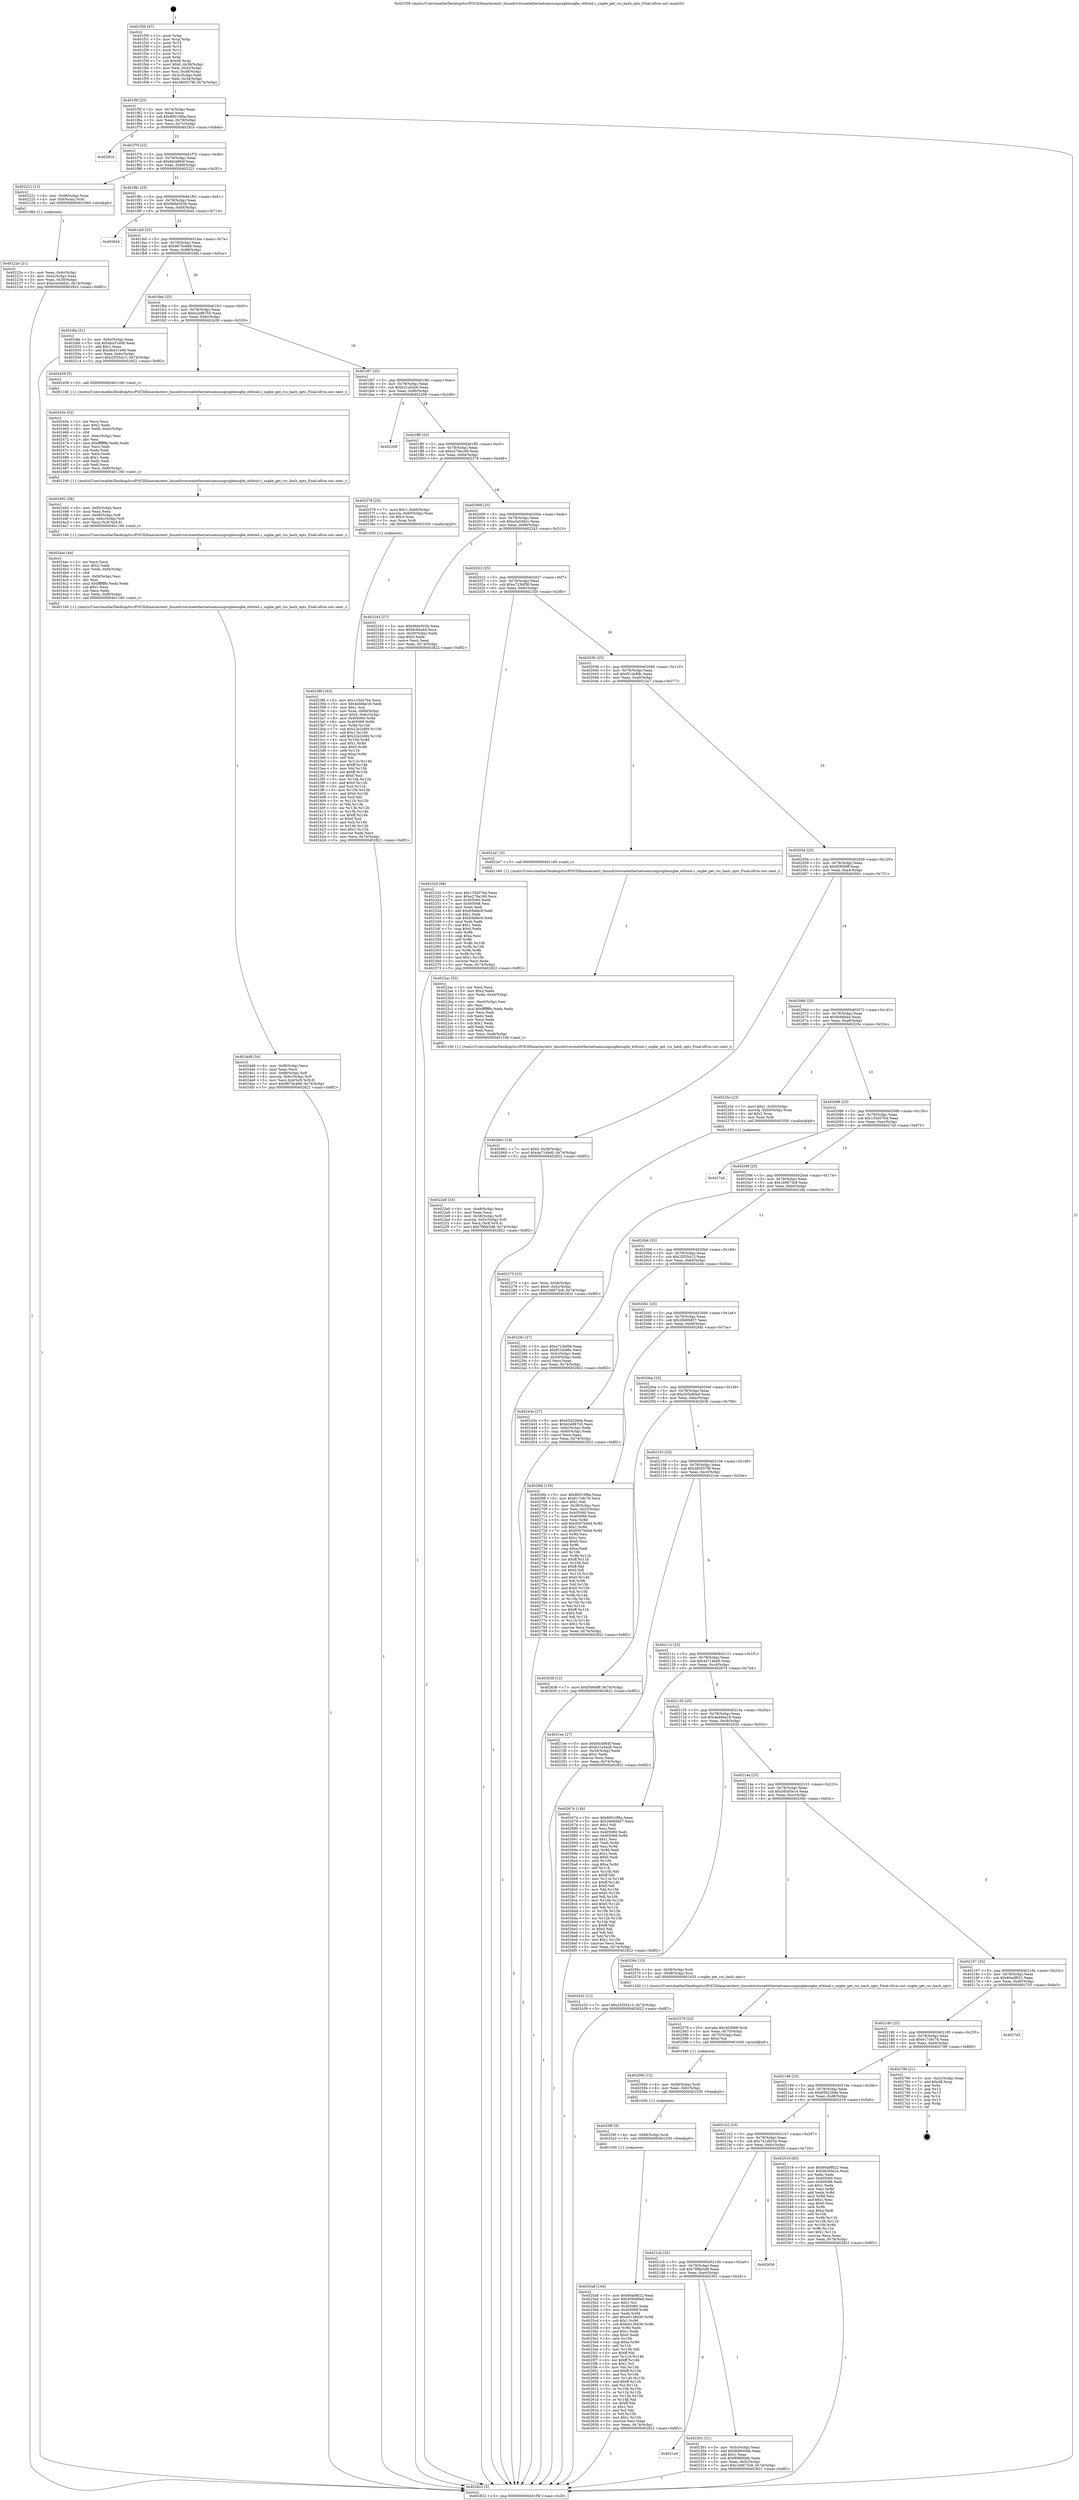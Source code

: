 digraph "0x401f30" {
  label = "0x401f30 (/mnt/c/Users/mathe/Desktop/tcc/POCII/binaries/extr_linuxdriversnetethernetsamsungsxgbesxgbe_ethtool.c_sxgbe_get_rss_hash_opts_Final-ollvm.out::main(0))"
  labelloc = "t"
  node[shape=record]

  Entry [label="",width=0.3,height=0.3,shape=circle,fillcolor=black,style=filled]
  "0x401f5f" [label="{
     0x401f5f [23]\l
     | [instrs]\l
     &nbsp;&nbsp;0x401f5f \<+3\>: mov -0x74(%rbp),%eax\l
     &nbsp;&nbsp;0x401f62 \<+2\>: mov %eax,%ecx\l
     &nbsp;&nbsp;0x401f64 \<+6\>: sub $0x80010f6a,%ecx\l
     &nbsp;&nbsp;0x401f6a \<+3\>: mov %eax,-0x78(%rbp)\l
     &nbsp;&nbsp;0x401f6d \<+3\>: mov %ecx,-0x7c(%rbp)\l
     &nbsp;&nbsp;0x401f70 \<+6\>: je 000000000040281b \<main+0x8eb\>\l
  }"]
  "0x40281b" [label="{
     0x40281b\l
  }", style=dashed]
  "0x401f76" [label="{
     0x401f76 [22]\l
     | [instrs]\l
     &nbsp;&nbsp;0x401f76 \<+5\>: jmp 0000000000401f7b \<main+0x4b\>\l
     &nbsp;&nbsp;0x401f7b \<+3\>: mov -0x78(%rbp),%eax\l
     &nbsp;&nbsp;0x401f7e \<+5\>: sub $0x84cbf64f,%eax\l
     &nbsp;&nbsp;0x401f83 \<+3\>: mov %eax,-0x80(%rbp)\l
     &nbsp;&nbsp;0x401f86 \<+6\>: je 0000000000402221 \<main+0x2f1\>\l
  }"]
  Exit [label="",width=0.3,height=0.3,shape=circle,fillcolor=black,style=filled,peripheries=2]
  "0x402221" [label="{
     0x402221 [13]\l
     | [instrs]\l
     &nbsp;&nbsp;0x402221 \<+4\>: mov -0x48(%rbp),%rax\l
     &nbsp;&nbsp;0x402225 \<+4\>: mov 0x8(%rax),%rdi\l
     &nbsp;&nbsp;0x402229 \<+5\>: call 0000000000401060 \<atoi@plt\>\l
     | [calls]\l
     &nbsp;&nbsp;0x401060 \{1\} (unknown)\l
  }"]
  "0x401f8c" [label="{
     0x401f8c [25]\l
     | [instrs]\l
     &nbsp;&nbsp;0x401f8c \<+5\>: jmp 0000000000401f91 \<main+0x61\>\l
     &nbsp;&nbsp;0x401f91 \<+3\>: mov -0x78(%rbp),%eax\l
     &nbsp;&nbsp;0x401f94 \<+5\>: sub $0x946e503b,%eax\l
     &nbsp;&nbsp;0x401f99 \<+6\>: mov %eax,-0x84(%rbp)\l
     &nbsp;&nbsp;0x401f9f \<+6\>: je 0000000000402644 \<main+0x714\>\l
  }"]
  "0x4025a8" [label="{
     0x4025a8 [144]\l
     | [instrs]\l
     &nbsp;&nbsp;0x4025a8 \<+5\>: mov $0x60adf622,%eax\l
     &nbsp;&nbsp;0x4025ad \<+5\>: mov $0x305e90ed,%esi\l
     &nbsp;&nbsp;0x4025b2 \<+2\>: mov $0x1,%cl\l
     &nbsp;&nbsp;0x4025b4 \<+7\>: mov 0x405060,%edx\l
     &nbsp;&nbsp;0x4025bb \<+8\>: mov 0x405068,%r8d\l
     &nbsp;&nbsp;0x4025c3 \<+3\>: mov %edx,%r9d\l
     &nbsp;&nbsp;0x4025c6 \<+7\>: add $0xe0128d36,%r9d\l
     &nbsp;&nbsp;0x4025cd \<+4\>: sub $0x1,%r9d\l
     &nbsp;&nbsp;0x4025d1 \<+7\>: sub $0xe0128d36,%r9d\l
     &nbsp;&nbsp;0x4025d8 \<+4\>: imul %r9d,%edx\l
     &nbsp;&nbsp;0x4025dc \<+3\>: and $0x1,%edx\l
     &nbsp;&nbsp;0x4025df \<+3\>: cmp $0x0,%edx\l
     &nbsp;&nbsp;0x4025e2 \<+4\>: sete %r10b\l
     &nbsp;&nbsp;0x4025e6 \<+4\>: cmp $0xa,%r8d\l
     &nbsp;&nbsp;0x4025ea \<+4\>: setl %r11b\l
     &nbsp;&nbsp;0x4025ee \<+3\>: mov %r10b,%bl\l
     &nbsp;&nbsp;0x4025f1 \<+3\>: xor $0xff,%bl\l
     &nbsp;&nbsp;0x4025f4 \<+3\>: mov %r11b,%r14b\l
     &nbsp;&nbsp;0x4025f7 \<+4\>: xor $0xff,%r14b\l
     &nbsp;&nbsp;0x4025fb \<+3\>: xor $0x1,%cl\l
     &nbsp;&nbsp;0x4025fe \<+3\>: mov %bl,%r15b\l
     &nbsp;&nbsp;0x402601 \<+4\>: and $0xff,%r15b\l
     &nbsp;&nbsp;0x402605 \<+3\>: and %cl,%r10b\l
     &nbsp;&nbsp;0x402608 \<+3\>: mov %r14b,%r12b\l
     &nbsp;&nbsp;0x40260b \<+4\>: and $0xff,%r12b\l
     &nbsp;&nbsp;0x40260f \<+3\>: and %cl,%r11b\l
     &nbsp;&nbsp;0x402612 \<+3\>: or %r10b,%r15b\l
     &nbsp;&nbsp;0x402615 \<+3\>: or %r11b,%r12b\l
     &nbsp;&nbsp;0x402618 \<+3\>: xor %r12b,%r15b\l
     &nbsp;&nbsp;0x40261b \<+3\>: or %r14b,%bl\l
     &nbsp;&nbsp;0x40261e \<+3\>: xor $0xff,%bl\l
     &nbsp;&nbsp;0x402621 \<+3\>: or $0x1,%cl\l
     &nbsp;&nbsp;0x402624 \<+2\>: and %cl,%bl\l
     &nbsp;&nbsp;0x402626 \<+3\>: or %bl,%r15b\l
     &nbsp;&nbsp;0x402629 \<+4\>: test $0x1,%r15b\l
     &nbsp;&nbsp;0x40262d \<+3\>: cmovne %esi,%eax\l
     &nbsp;&nbsp;0x402630 \<+3\>: mov %eax,-0x74(%rbp)\l
     &nbsp;&nbsp;0x402633 \<+5\>: jmp 0000000000402822 \<main+0x8f2\>\l
  }"]
  "0x402644" [label="{
     0x402644\l
  }", style=dashed]
  "0x401fa5" [label="{
     0x401fa5 [25]\l
     | [instrs]\l
     &nbsp;&nbsp;0x401fa5 \<+5\>: jmp 0000000000401faa \<main+0x7a\>\l
     &nbsp;&nbsp;0x401faa \<+3\>: mov -0x78(%rbp),%eax\l
     &nbsp;&nbsp;0x401fad \<+5\>: sub $0x9675e488,%eax\l
     &nbsp;&nbsp;0x401fb2 \<+6\>: mov %eax,-0x88(%rbp)\l
     &nbsp;&nbsp;0x401fb8 \<+6\>: je 00000000004024fa \<main+0x5ca\>\l
  }"]
  "0x40259f" [label="{
     0x40259f [9]\l
     | [instrs]\l
     &nbsp;&nbsp;0x40259f \<+4\>: mov -0x68(%rbp),%rdi\l
     &nbsp;&nbsp;0x4025a3 \<+5\>: call 0000000000401030 \<free@plt\>\l
     | [calls]\l
     &nbsp;&nbsp;0x401030 \{1\} (unknown)\l
  }"]
  "0x4024fa" [label="{
     0x4024fa [31]\l
     | [instrs]\l
     &nbsp;&nbsp;0x4024fa \<+3\>: mov -0x6c(%rbp),%eax\l
     &nbsp;&nbsp;0x4024fd \<+5\>: sub $0x4b431e06,%eax\l
     &nbsp;&nbsp;0x402502 \<+3\>: add $0x1,%eax\l
     &nbsp;&nbsp;0x402505 \<+5\>: add $0x4b431e06,%eax\l
     &nbsp;&nbsp;0x40250a \<+3\>: mov %eax,-0x6c(%rbp)\l
     &nbsp;&nbsp;0x40250d \<+7\>: movl $0x25f35413,-0x74(%rbp)\l
     &nbsp;&nbsp;0x402514 \<+5\>: jmp 0000000000402822 \<main+0x8f2\>\l
  }"]
  "0x401fbe" [label="{
     0x401fbe [25]\l
     | [instrs]\l
     &nbsp;&nbsp;0x401fbe \<+5\>: jmp 0000000000401fc3 \<main+0x93\>\l
     &nbsp;&nbsp;0x401fc3 \<+3\>: mov -0x78(%rbp),%eax\l
     &nbsp;&nbsp;0x401fc6 \<+5\>: sub $0xb2e867b5,%eax\l
     &nbsp;&nbsp;0x401fcb \<+6\>: mov %eax,-0x8c(%rbp)\l
     &nbsp;&nbsp;0x401fd1 \<+6\>: je 0000000000402459 \<main+0x529\>\l
  }"]
  "0x402590" [label="{
     0x402590 [15]\l
     | [instrs]\l
     &nbsp;&nbsp;0x402590 \<+4\>: mov -0x58(%rbp),%rdi\l
     &nbsp;&nbsp;0x402594 \<+6\>: mov %eax,-0xfc(%rbp)\l
     &nbsp;&nbsp;0x40259a \<+5\>: call 0000000000401030 \<free@plt\>\l
     | [calls]\l
     &nbsp;&nbsp;0x401030 \{1\} (unknown)\l
  }"]
  "0x402459" [label="{
     0x402459 [5]\l
     | [instrs]\l
     &nbsp;&nbsp;0x402459 \<+5\>: call 0000000000401160 \<next_i\>\l
     | [calls]\l
     &nbsp;&nbsp;0x401160 \{1\} (/mnt/c/Users/mathe/Desktop/tcc/POCII/binaries/extr_linuxdriversnetethernetsamsungsxgbesxgbe_ethtool.c_sxgbe_get_rss_hash_opts_Final-ollvm.out::next_i)\l
  }"]
  "0x401fd7" [label="{
     0x401fd7 [25]\l
     | [instrs]\l
     &nbsp;&nbsp;0x401fd7 \<+5\>: jmp 0000000000401fdc \<main+0xac\>\l
     &nbsp;&nbsp;0x401fdc \<+3\>: mov -0x78(%rbp),%eax\l
     &nbsp;&nbsp;0x401fdf \<+5\>: sub $0xb31a5a26,%eax\l
     &nbsp;&nbsp;0x401fe4 \<+6\>: mov %eax,-0x90(%rbp)\l
     &nbsp;&nbsp;0x401fea \<+6\>: je 0000000000402209 \<main+0x2d9\>\l
  }"]
  "0x402579" [label="{
     0x402579 [23]\l
     | [instrs]\l
     &nbsp;&nbsp;0x402579 \<+10\>: movabs $0x4030b6,%rdi\l
     &nbsp;&nbsp;0x402583 \<+3\>: mov %eax,-0x70(%rbp)\l
     &nbsp;&nbsp;0x402586 \<+3\>: mov -0x70(%rbp),%esi\l
     &nbsp;&nbsp;0x402589 \<+2\>: mov $0x0,%al\l
     &nbsp;&nbsp;0x40258b \<+5\>: call 0000000000401040 \<printf@plt\>\l
     | [calls]\l
     &nbsp;&nbsp;0x401040 \{1\} (unknown)\l
  }"]
  "0x402209" [label="{
     0x402209\l
  }", style=dashed]
  "0x401ff0" [label="{
     0x401ff0 [25]\l
     | [instrs]\l
     &nbsp;&nbsp;0x401ff0 \<+5\>: jmp 0000000000401ff5 \<main+0xc5\>\l
     &nbsp;&nbsp;0x401ff5 \<+3\>: mov -0x78(%rbp),%eax\l
     &nbsp;&nbsp;0x401ff8 \<+5\>: sub $0xe279a169,%eax\l
     &nbsp;&nbsp;0x401ffd \<+6\>: mov %eax,-0x94(%rbp)\l
     &nbsp;&nbsp;0x402003 \<+6\>: je 0000000000402378 \<main+0x448\>\l
  }"]
  "0x4024d8" [label="{
     0x4024d8 [34]\l
     | [instrs]\l
     &nbsp;&nbsp;0x4024d8 \<+6\>: mov -0xf8(%rbp),%ecx\l
     &nbsp;&nbsp;0x4024de \<+3\>: imul %eax,%ecx\l
     &nbsp;&nbsp;0x4024e1 \<+4\>: mov -0x68(%rbp),%r8\l
     &nbsp;&nbsp;0x4024e5 \<+4\>: movslq -0x6c(%rbp),%r9\l
     &nbsp;&nbsp;0x4024e9 \<+5\>: mov %ecx,0x4(%r8,%r9,8)\l
     &nbsp;&nbsp;0x4024ee \<+7\>: movl $0x9675e488,-0x74(%rbp)\l
     &nbsp;&nbsp;0x4024f5 \<+5\>: jmp 0000000000402822 \<main+0x8f2\>\l
  }"]
  "0x402378" [label="{
     0x402378 [23]\l
     | [instrs]\l
     &nbsp;&nbsp;0x402378 \<+7\>: movl $0x1,-0x60(%rbp)\l
     &nbsp;&nbsp;0x40237f \<+4\>: movslq -0x60(%rbp),%rax\l
     &nbsp;&nbsp;0x402383 \<+4\>: shl $0x3,%rax\l
     &nbsp;&nbsp;0x402387 \<+3\>: mov %rax,%rdi\l
     &nbsp;&nbsp;0x40238a \<+5\>: call 0000000000401050 \<malloc@plt\>\l
     | [calls]\l
     &nbsp;&nbsp;0x401050 \{1\} (unknown)\l
  }"]
  "0x402009" [label="{
     0x402009 [25]\l
     | [instrs]\l
     &nbsp;&nbsp;0x402009 \<+5\>: jmp 000000000040200e \<main+0xde\>\l
     &nbsp;&nbsp;0x40200e \<+3\>: mov -0x78(%rbp),%eax\l
     &nbsp;&nbsp;0x402011 \<+5\>: sub $0xe3a5462c,%eax\l
     &nbsp;&nbsp;0x402016 \<+6\>: mov %eax,-0x98(%rbp)\l
     &nbsp;&nbsp;0x40201c \<+6\>: je 0000000000402243 \<main+0x313\>\l
  }"]
  "0x4024ac" [label="{
     0x4024ac [44]\l
     | [instrs]\l
     &nbsp;&nbsp;0x4024ac \<+2\>: xor %ecx,%ecx\l
     &nbsp;&nbsp;0x4024ae \<+5\>: mov $0x2,%edx\l
     &nbsp;&nbsp;0x4024b3 \<+6\>: mov %edx,-0xf4(%rbp)\l
     &nbsp;&nbsp;0x4024b9 \<+1\>: cltd\l
     &nbsp;&nbsp;0x4024ba \<+6\>: mov -0xf4(%rbp),%esi\l
     &nbsp;&nbsp;0x4024c0 \<+2\>: idiv %esi\l
     &nbsp;&nbsp;0x4024c2 \<+6\>: imul $0xfffffffe,%edx,%edx\l
     &nbsp;&nbsp;0x4024c8 \<+3\>: sub $0x1,%ecx\l
     &nbsp;&nbsp;0x4024cb \<+2\>: sub %ecx,%edx\l
     &nbsp;&nbsp;0x4024cd \<+6\>: mov %edx,-0xf8(%rbp)\l
     &nbsp;&nbsp;0x4024d3 \<+5\>: call 0000000000401160 \<next_i\>\l
     | [calls]\l
     &nbsp;&nbsp;0x401160 \{1\} (/mnt/c/Users/mathe/Desktop/tcc/POCII/binaries/extr_linuxdriversnetethernetsamsungsxgbesxgbe_ethtool.c_sxgbe_get_rss_hash_opts_Final-ollvm.out::next_i)\l
  }"]
  "0x402243" [label="{
     0x402243 [27]\l
     | [instrs]\l
     &nbsp;&nbsp;0x402243 \<+5\>: mov $0x946e503b,%eax\l
     &nbsp;&nbsp;0x402248 \<+5\>: mov $0x9c66a4d,%ecx\l
     &nbsp;&nbsp;0x40224d \<+3\>: mov -0x30(%rbp),%edx\l
     &nbsp;&nbsp;0x402250 \<+3\>: cmp $0x0,%edx\l
     &nbsp;&nbsp;0x402253 \<+3\>: cmove %ecx,%eax\l
     &nbsp;&nbsp;0x402256 \<+3\>: mov %eax,-0x74(%rbp)\l
     &nbsp;&nbsp;0x402259 \<+5\>: jmp 0000000000402822 \<main+0x8f2\>\l
  }"]
  "0x402022" [label="{
     0x402022 [25]\l
     | [instrs]\l
     &nbsp;&nbsp;0x402022 \<+5\>: jmp 0000000000402027 \<main+0xf7\>\l
     &nbsp;&nbsp;0x402027 \<+3\>: mov -0x78(%rbp),%eax\l
     &nbsp;&nbsp;0x40202a \<+5\>: sub $0xe723bf58,%eax\l
     &nbsp;&nbsp;0x40202f \<+6\>: mov %eax,-0x9c(%rbp)\l
     &nbsp;&nbsp;0x402035 \<+6\>: je 0000000000402320 \<main+0x3f0\>\l
  }"]
  "0x402492" [label="{
     0x402492 [26]\l
     | [instrs]\l
     &nbsp;&nbsp;0x402492 \<+6\>: mov -0xf0(%rbp),%ecx\l
     &nbsp;&nbsp;0x402498 \<+3\>: imul %eax,%ecx\l
     &nbsp;&nbsp;0x40249b \<+4\>: mov -0x68(%rbp),%r8\l
     &nbsp;&nbsp;0x40249f \<+4\>: movslq -0x6c(%rbp),%r9\l
     &nbsp;&nbsp;0x4024a3 \<+4\>: mov %ecx,(%r8,%r9,8)\l
     &nbsp;&nbsp;0x4024a7 \<+5\>: call 0000000000401160 \<next_i\>\l
     | [calls]\l
     &nbsp;&nbsp;0x401160 \{1\} (/mnt/c/Users/mathe/Desktop/tcc/POCII/binaries/extr_linuxdriversnetethernetsamsungsxgbesxgbe_ethtool.c_sxgbe_get_rss_hash_opts_Final-ollvm.out::next_i)\l
  }"]
  "0x402320" [label="{
     0x402320 [88]\l
     | [instrs]\l
     &nbsp;&nbsp;0x402320 \<+5\>: mov $0x135d37b4,%eax\l
     &nbsp;&nbsp;0x402325 \<+5\>: mov $0xe279a169,%ecx\l
     &nbsp;&nbsp;0x40232a \<+7\>: mov 0x405060,%edx\l
     &nbsp;&nbsp;0x402331 \<+7\>: mov 0x405068,%esi\l
     &nbsp;&nbsp;0x402338 \<+2\>: mov %edx,%edi\l
     &nbsp;&nbsp;0x40233a \<+6\>: add $0xfcfa9ec6,%edi\l
     &nbsp;&nbsp;0x402340 \<+3\>: sub $0x1,%edi\l
     &nbsp;&nbsp;0x402343 \<+6\>: sub $0xfcfa9ec6,%edi\l
     &nbsp;&nbsp;0x402349 \<+3\>: imul %edi,%edx\l
     &nbsp;&nbsp;0x40234c \<+3\>: and $0x1,%edx\l
     &nbsp;&nbsp;0x40234f \<+3\>: cmp $0x0,%edx\l
     &nbsp;&nbsp;0x402352 \<+4\>: sete %r8b\l
     &nbsp;&nbsp;0x402356 \<+3\>: cmp $0xa,%esi\l
     &nbsp;&nbsp;0x402359 \<+4\>: setl %r9b\l
     &nbsp;&nbsp;0x40235d \<+3\>: mov %r8b,%r10b\l
     &nbsp;&nbsp;0x402360 \<+3\>: and %r9b,%r10b\l
     &nbsp;&nbsp;0x402363 \<+3\>: xor %r9b,%r8b\l
     &nbsp;&nbsp;0x402366 \<+3\>: or %r8b,%r10b\l
     &nbsp;&nbsp;0x402369 \<+4\>: test $0x1,%r10b\l
     &nbsp;&nbsp;0x40236d \<+3\>: cmovne %ecx,%eax\l
     &nbsp;&nbsp;0x402370 \<+3\>: mov %eax,-0x74(%rbp)\l
     &nbsp;&nbsp;0x402373 \<+5\>: jmp 0000000000402822 \<main+0x8f2\>\l
  }"]
  "0x40203b" [label="{
     0x40203b [25]\l
     | [instrs]\l
     &nbsp;&nbsp;0x40203b \<+5\>: jmp 0000000000402040 \<main+0x110\>\l
     &nbsp;&nbsp;0x402040 \<+3\>: mov -0x78(%rbp),%eax\l
     &nbsp;&nbsp;0x402043 \<+5\>: sub $0xf51dc88c,%eax\l
     &nbsp;&nbsp;0x402048 \<+6\>: mov %eax,-0xa0(%rbp)\l
     &nbsp;&nbsp;0x40204e \<+6\>: je 00000000004022a7 \<main+0x377\>\l
  }"]
  "0x40245e" [label="{
     0x40245e [52]\l
     | [instrs]\l
     &nbsp;&nbsp;0x40245e \<+2\>: xor %ecx,%ecx\l
     &nbsp;&nbsp;0x402460 \<+5\>: mov $0x2,%edx\l
     &nbsp;&nbsp;0x402465 \<+6\>: mov %edx,-0xec(%rbp)\l
     &nbsp;&nbsp;0x40246b \<+1\>: cltd\l
     &nbsp;&nbsp;0x40246c \<+6\>: mov -0xec(%rbp),%esi\l
     &nbsp;&nbsp;0x402472 \<+2\>: idiv %esi\l
     &nbsp;&nbsp;0x402474 \<+6\>: imul $0xfffffffe,%edx,%edx\l
     &nbsp;&nbsp;0x40247a \<+2\>: mov %ecx,%edi\l
     &nbsp;&nbsp;0x40247c \<+2\>: sub %edx,%edi\l
     &nbsp;&nbsp;0x40247e \<+2\>: mov %ecx,%edx\l
     &nbsp;&nbsp;0x402480 \<+3\>: sub $0x1,%edx\l
     &nbsp;&nbsp;0x402483 \<+2\>: add %edx,%edi\l
     &nbsp;&nbsp;0x402485 \<+2\>: sub %edi,%ecx\l
     &nbsp;&nbsp;0x402487 \<+6\>: mov %ecx,-0xf0(%rbp)\l
     &nbsp;&nbsp;0x40248d \<+5\>: call 0000000000401160 \<next_i\>\l
     | [calls]\l
     &nbsp;&nbsp;0x401160 \{1\} (/mnt/c/Users/mathe/Desktop/tcc/POCII/binaries/extr_linuxdriversnetethernetsamsungsxgbesxgbe_ethtool.c_sxgbe_get_rss_hash_opts_Final-ollvm.out::next_i)\l
  }"]
  "0x4022a7" [label="{
     0x4022a7 [5]\l
     | [instrs]\l
     &nbsp;&nbsp;0x4022a7 \<+5\>: call 0000000000401160 \<next_i\>\l
     | [calls]\l
     &nbsp;&nbsp;0x401160 \{1\} (/mnt/c/Users/mathe/Desktop/tcc/POCII/binaries/extr_linuxdriversnetethernetsamsungsxgbesxgbe_ethtool.c_sxgbe_get_rss_hash_opts_Final-ollvm.out::next_i)\l
  }"]
  "0x402054" [label="{
     0x402054 [25]\l
     | [instrs]\l
     &nbsp;&nbsp;0x402054 \<+5\>: jmp 0000000000402059 \<main+0x129\>\l
     &nbsp;&nbsp;0x402059 \<+3\>: mov -0x78(%rbp),%eax\l
     &nbsp;&nbsp;0x40205c \<+5\>: sub $0xf59f49ff,%eax\l
     &nbsp;&nbsp;0x402061 \<+6\>: mov %eax,-0xa4(%rbp)\l
     &nbsp;&nbsp;0x402067 \<+6\>: je 0000000000402661 \<main+0x731\>\l
  }"]
  "0x40238f" [label="{
     0x40238f [163]\l
     | [instrs]\l
     &nbsp;&nbsp;0x40238f \<+5\>: mov $0x135d37b4,%ecx\l
     &nbsp;&nbsp;0x402394 \<+5\>: mov $0x4e46be16,%edx\l
     &nbsp;&nbsp;0x402399 \<+3\>: mov $0x1,%sil\l
     &nbsp;&nbsp;0x40239c \<+4\>: mov %rax,-0x68(%rbp)\l
     &nbsp;&nbsp;0x4023a0 \<+7\>: movl $0x0,-0x6c(%rbp)\l
     &nbsp;&nbsp;0x4023a7 \<+8\>: mov 0x405060,%r8d\l
     &nbsp;&nbsp;0x4023af \<+8\>: mov 0x405068,%r9d\l
     &nbsp;&nbsp;0x4023b7 \<+3\>: mov %r8d,%r10d\l
     &nbsp;&nbsp;0x4023ba \<+7\>: sub $0x22e2c6f4,%r10d\l
     &nbsp;&nbsp;0x4023c1 \<+4\>: sub $0x1,%r10d\l
     &nbsp;&nbsp;0x4023c5 \<+7\>: add $0x22e2c6f4,%r10d\l
     &nbsp;&nbsp;0x4023cc \<+4\>: imul %r10d,%r8d\l
     &nbsp;&nbsp;0x4023d0 \<+4\>: and $0x1,%r8d\l
     &nbsp;&nbsp;0x4023d4 \<+4\>: cmp $0x0,%r8d\l
     &nbsp;&nbsp;0x4023d8 \<+4\>: sete %r11b\l
     &nbsp;&nbsp;0x4023dc \<+4\>: cmp $0xa,%r9d\l
     &nbsp;&nbsp;0x4023e0 \<+3\>: setl %bl\l
     &nbsp;&nbsp;0x4023e3 \<+3\>: mov %r11b,%r14b\l
     &nbsp;&nbsp;0x4023e6 \<+4\>: xor $0xff,%r14b\l
     &nbsp;&nbsp;0x4023ea \<+3\>: mov %bl,%r15b\l
     &nbsp;&nbsp;0x4023ed \<+4\>: xor $0xff,%r15b\l
     &nbsp;&nbsp;0x4023f1 \<+4\>: xor $0x0,%sil\l
     &nbsp;&nbsp;0x4023f5 \<+3\>: mov %r14b,%r12b\l
     &nbsp;&nbsp;0x4023f8 \<+4\>: and $0x0,%r12b\l
     &nbsp;&nbsp;0x4023fc \<+3\>: and %sil,%r11b\l
     &nbsp;&nbsp;0x4023ff \<+3\>: mov %r15b,%r13b\l
     &nbsp;&nbsp;0x402402 \<+4\>: and $0x0,%r13b\l
     &nbsp;&nbsp;0x402406 \<+3\>: and %sil,%bl\l
     &nbsp;&nbsp;0x402409 \<+3\>: or %r11b,%r12b\l
     &nbsp;&nbsp;0x40240c \<+3\>: or %bl,%r13b\l
     &nbsp;&nbsp;0x40240f \<+3\>: xor %r13b,%r12b\l
     &nbsp;&nbsp;0x402412 \<+3\>: or %r15b,%r14b\l
     &nbsp;&nbsp;0x402415 \<+4\>: xor $0xff,%r14b\l
     &nbsp;&nbsp;0x402419 \<+4\>: or $0x0,%sil\l
     &nbsp;&nbsp;0x40241d \<+3\>: and %sil,%r14b\l
     &nbsp;&nbsp;0x402420 \<+3\>: or %r14b,%r12b\l
     &nbsp;&nbsp;0x402423 \<+4\>: test $0x1,%r12b\l
     &nbsp;&nbsp;0x402427 \<+3\>: cmovne %edx,%ecx\l
     &nbsp;&nbsp;0x40242a \<+3\>: mov %ecx,-0x74(%rbp)\l
     &nbsp;&nbsp;0x40242d \<+5\>: jmp 0000000000402822 \<main+0x8f2\>\l
  }"]
  "0x402661" [label="{
     0x402661 [19]\l
     | [instrs]\l
     &nbsp;&nbsp;0x402661 \<+7\>: movl $0x0,-0x38(%rbp)\l
     &nbsp;&nbsp;0x402668 \<+7\>: movl $0x4a714bd0,-0x74(%rbp)\l
     &nbsp;&nbsp;0x40266f \<+5\>: jmp 0000000000402822 \<main+0x8f2\>\l
  }"]
  "0x40206d" [label="{
     0x40206d [25]\l
     | [instrs]\l
     &nbsp;&nbsp;0x40206d \<+5\>: jmp 0000000000402072 \<main+0x142\>\l
     &nbsp;&nbsp;0x402072 \<+3\>: mov -0x78(%rbp),%eax\l
     &nbsp;&nbsp;0x402075 \<+5\>: sub $0x9c66a4d,%eax\l
     &nbsp;&nbsp;0x40207a \<+6\>: mov %eax,-0xa8(%rbp)\l
     &nbsp;&nbsp;0x402080 \<+6\>: je 000000000040225e \<main+0x32e\>\l
  }"]
  "0x4021e4" [label="{
     0x4021e4\l
  }", style=dashed]
  "0x40225e" [label="{
     0x40225e [23]\l
     | [instrs]\l
     &nbsp;&nbsp;0x40225e \<+7\>: movl $0x1,-0x50(%rbp)\l
     &nbsp;&nbsp;0x402265 \<+4\>: movslq -0x50(%rbp),%rax\l
     &nbsp;&nbsp;0x402269 \<+4\>: shl $0x2,%rax\l
     &nbsp;&nbsp;0x40226d \<+3\>: mov %rax,%rdi\l
     &nbsp;&nbsp;0x402270 \<+5\>: call 0000000000401050 \<malloc@plt\>\l
     | [calls]\l
     &nbsp;&nbsp;0x401050 \{1\} (unknown)\l
  }"]
  "0x402086" [label="{
     0x402086 [25]\l
     | [instrs]\l
     &nbsp;&nbsp;0x402086 \<+5\>: jmp 000000000040208b \<main+0x15b\>\l
     &nbsp;&nbsp;0x40208b \<+3\>: mov -0x78(%rbp),%eax\l
     &nbsp;&nbsp;0x40208e \<+5\>: sub $0x135d37b4,%eax\l
     &nbsp;&nbsp;0x402093 \<+6\>: mov %eax,-0xac(%rbp)\l
     &nbsp;&nbsp;0x402099 \<+6\>: je 00000000004027a5 \<main+0x875\>\l
  }"]
  "0x402301" [label="{
     0x402301 [31]\l
     | [instrs]\l
     &nbsp;&nbsp;0x402301 \<+3\>: mov -0x5c(%rbp),%eax\l
     &nbsp;&nbsp;0x402304 \<+5\>: add $0xf69600db,%eax\l
     &nbsp;&nbsp;0x402309 \<+3\>: add $0x1,%eax\l
     &nbsp;&nbsp;0x40230c \<+5\>: sub $0xf69600db,%eax\l
     &nbsp;&nbsp;0x402311 \<+3\>: mov %eax,-0x5c(%rbp)\l
     &nbsp;&nbsp;0x402314 \<+7\>: movl $0x1b6673c8,-0x74(%rbp)\l
     &nbsp;&nbsp;0x40231b \<+5\>: jmp 0000000000402822 \<main+0x8f2\>\l
  }"]
  "0x4027a5" [label="{
     0x4027a5\l
  }", style=dashed]
  "0x40209f" [label="{
     0x40209f [25]\l
     | [instrs]\l
     &nbsp;&nbsp;0x40209f \<+5\>: jmp 00000000004020a4 \<main+0x174\>\l
     &nbsp;&nbsp;0x4020a4 \<+3\>: mov -0x78(%rbp),%eax\l
     &nbsp;&nbsp;0x4020a7 \<+5\>: sub $0x1b6673c8,%eax\l
     &nbsp;&nbsp;0x4020ac \<+6\>: mov %eax,-0xb0(%rbp)\l
     &nbsp;&nbsp;0x4020b2 \<+6\>: je 000000000040228c \<main+0x35c\>\l
  }"]
  "0x4021cb" [label="{
     0x4021cb [25]\l
     | [instrs]\l
     &nbsp;&nbsp;0x4021cb \<+5\>: jmp 00000000004021d0 \<main+0x2a0\>\l
     &nbsp;&nbsp;0x4021d0 \<+3\>: mov -0x78(%rbp),%eax\l
     &nbsp;&nbsp;0x4021d3 \<+5\>: sub $0x78fbe3d8,%eax\l
     &nbsp;&nbsp;0x4021d8 \<+6\>: mov %eax,-0xe0(%rbp)\l
     &nbsp;&nbsp;0x4021de \<+6\>: je 0000000000402301 \<main+0x3d1\>\l
  }"]
  "0x40228c" [label="{
     0x40228c [27]\l
     | [instrs]\l
     &nbsp;&nbsp;0x40228c \<+5\>: mov $0xe723bf58,%eax\l
     &nbsp;&nbsp;0x402291 \<+5\>: mov $0xf51dc88c,%ecx\l
     &nbsp;&nbsp;0x402296 \<+3\>: mov -0x5c(%rbp),%edx\l
     &nbsp;&nbsp;0x402299 \<+3\>: cmp -0x50(%rbp),%edx\l
     &nbsp;&nbsp;0x40229c \<+3\>: cmovl %ecx,%eax\l
     &nbsp;&nbsp;0x40229f \<+3\>: mov %eax,-0x74(%rbp)\l
     &nbsp;&nbsp;0x4022a2 \<+5\>: jmp 0000000000402822 \<main+0x8f2\>\l
  }"]
  "0x4020b8" [label="{
     0x4020b8 [25]\l
     | [instrs]\l
     &nbsp;&nbsp;0x4020b8 \<+5\>: jmp 00000000004020bd \<main+0x18d\>\l
     &nbsp;&nbsp;0x4020bd \<+3\>: mov -0x78(%rbp),%eax\l
     &nbsp;&nbsp;0x4020c0 \<+5\>: sub $0x25f35413,%eax\l
     &nbsp;&nbsp;0x4020c5 \<+6\>: mov %eax,-0xb4(%rbp)\l
     &nbsp;&nbsp;0x4020cb \<+6\>: je 000000000040243e \<main+0x50e\>\l
  }"]
  "0x402650" [label="{
     0x402650\l
  }", style=dashed]
  "0x40243e" [label="{
     0x40243e [27]\l
     | [instrs]\l
     &nbsp;&nbsp;0x40243e \<+5\>: mov $0x65d226de,%eax\l
     &nbsp;&nbsp;0x402443 \<+5\>: mov $0xb2e867b5,%ecx\l
     &nbsp;&nbsp;0x402448 \<+3\>: mov -0x6c(%rbp),%edx\l
     &nbsp;&nbsp;0x40244b \<+3\>: cmp -0x60(%rbp),%edx\l
     &nbsp;&nbsp;0x40244e \<+3\>: cmovl %ecx,%eax\l
     &nbsp;&nbsp;0x402451 \<+3\>: mov %eax,-0x74(%rbp)\l
     &nbsp;&nbsp;0x402454 \<+5\>: jmp 0000000000402822 \<main+0x8f2\>\l
  }"]
  "0x4020d1" [label="{
     0x4020d1 [25]\l
     | [instrs]\l
     &nbsp;&nbsp;0x4020d1 \<+5\>: jmp 00000000004020d6 \<main+0x1a6\>\l
     &nbsp;&nbsp;0x4020d6 \<+3\>: mov -0x78(%rbp),%eax\l
     &nbsp;&nbsp;0x4020d9 \<+5\>: sub $0x28d69d57,%eax\l
     &nbsp;&nbsp;0x4020de \<+6\>: mov %eax,-0xb8(%rbp)\l
     &nbsp;&nbsp;0x4020e4 \<+6\>: je 00000000004026fa \<main+0x7ca\>\l
  }"]
  "0x4021b2" [label="{
     0x4021b2 [25]\l
     | [instrs]\l
     &nbsp;&nbsp;0x4021b2 \<+5\>: jmp 00000000004021b7 \<main+0x287\>\l
     &nbsp;&nbsp;0x4021b7 \<+3\>: mov -0x78(%rbp),%eax\l
     &nbsp;&nbsp;0x4021ba \<+5\>: sub $0x741db53e,%eax\l
     &nbsp;&nbsp;0x4021bf \<+6\>: mov %eax,-0xdc(%rbp)\l
     &nbsp;&nbsp;0x4021c5 \<+6\>: je 0000000000402650 \<main+0x720\>\l
  }"]
  "0x4026fa" [label="{
     0x4026fa [150]\l
     | [instrs]\l
     &nbsp;&nbsp;0x4026fa \<+5\>: mov $0x80010f6a,%eax\l
     &nbsp;&nbsp;0x4026ff \<+5\>: mov $0x617c6c78,%ecx\l
     &nbsp;&nbsp;0x402704 \<+2\>: mov $0x1,%dl\l
     &nbsp;&nbsp;0x402706 \<+3\>: mov -0x38(%rbp),%esi\l
     &nbsp;&nbsp;0x402709 \<+3\>: mov %esi,-0x2c(%rbp)\l
     &nbsp;&nbsp;0x40270c \<+7\>: mov 0x405060,%esi\l
     &nbsp;&nbsp;0x402713 \<+7\>: mov 0x405068,%edi\l
     &nbsp;&nbsp;0x40271a \<+3\>: mov %esi,%r8d\l
     &nbsp;&nbsp;0x40271d \<+7\>: add $0x9307bd44,%r8d\l
     &nbsp;&nbsp;0x402724 \<+4\>: sub $0x1,%r8d\l
     &nbsp;&nbsp;0x402728 \<+7\>: sub $0x9307bd44,%r8d\l
     &nbsp;&nbsp;0x40272f \<+4\>: imul %r8d,%esi\l
     &nbsp;&nbsp;0x402733 \<+3\>: and $0x1,%esi\l
     &nbsp;&nbsp;0x402736 \<+3\>: cmp $0x0,%esi\l
     &nbsp;&nbsp;0x402739 \<+4\>: sete %r9b\l
     &nbsp;&nbsp;0x40273d \<+3\>: cmp $0xa,%edi\l
     &nbsp;&nbsp;0x402740 \<+4\>: setl %r10b\l
     &nbsp;&nbsp;0x402744 \<+3\>: mov %r9b,%r11b\l
     &nbsp;&nbsp;0x402747 \<+4\>: xor $0xff,%r11b\l
     &nbsp;&nbsp;0x40274b \<+3\>: mov %r10b,%bl\l
     &nbsp;&nbsp;0x40274e \<+3\>: xor $0xff,%bl\l
     &nbsp;&nbsp;0x402751 \<+3\>: xor $0x0,%dl\l
     &nbsp;&nbsp;0x402754 \<+3\>: mov %r11b,%r14b\l
     &nbsp;&nbsp;0x402757 \<+4\>: and $0x0,%r14b\l
     &nbsp;&nbsp;0x40275b \<+3\>: and %dl,%r9b\l
     &nbsp;&nbsp;0x40275e \<+3\>: mov %bl,%r15b\l
     &nbsp;&nbsp;0x402761 \<+4\>: and $0x0,%r15b\l
     &nbsp;&nbsp;0x402765 \<+3\>: and %dl,%r10b\l
     &nbsp;&nbsp;0x402768 \<+3\>: or %r9b,%r14b\l
     &nbsp;&nbsp;0x40276b \<+3\>: or %r10b,%r15b\l
     &nbsp;&nbsp;0x40276e \<+3\>: xor %r15b,%r14b\l
     &nbsp;&nbsp;0x402771 \<+3\>: or %bl,%r11b\l
     &nbsp;&nbsp;0x402774 \<+4\>: xor $0xff,%r11b\l
     &nbsp;&nbsp;0x402778 \<+3\>: or $0x0,%dl\l
     &nbsp;&nbsp;0x40277b \<+3\>: and %dl,%r11b\l
     &nbsp;&nbsp;0x40277e \<+3\>: or %r11b,%r14b\l
     &nbsp;&nbsp;0x402781 \<+4\>: test $0x1,%r14b\l
     &nbsp;&nbsp;0x402785 \<+3\>: cmovne %ecx,%eax\l
     &nbsp;&nbsp;0x402788 \<+3\>: mov %eax,-0x74(%rbp)\l
     &nbsp;&nbsp;0x40278b \<+5\>: jmp 0000000000402822 \<main+0x8f2\>\l
  }"]
  "0x4020ea" [label="{
     0x4020ea [25]\l
     | [instrs]\l
     &nbsp;&nbsp;0x4020ea \<+5\>: jmp 00000000004020ef \<main+0x1bf\>\l
     &nbsp;&nbsp;0x4020ef \<+3\>: mov -0x78(%rbp),%eax\l
     &nbsp;&nbsp;0x4020f2 \<+5\>: sub $0x305e90ed,%eax\l
     &nbsp;&nbsp;0x4020f7 \<+6\>: mov %eax,-0xbc(%rbp)\l
     &nbsp;&nbsp;0x4020fd \<+6\>: je 0000000000402638 \<main+0x708\>\l
  }"]
  "0x402519" [label="{
     0x402519 [83]\l
     | [instrs]\l
     &nbsp;&nbsp;0x402519 \<+5\>: mov $0x60adf622,%eax\l
     &nbsp;&nbsp;0x40251e \<+5\>: mov $0x583d5e1e,%ecx\l
     &nbsp;&nbsp;0x402523 \<+2\>: xor %edx,%edx\l
     &nbsp;&nbsp;0x402525 \<+7\>: mov 0x405060,%esi\l
     &nbsp;&nbsp;0x40252c \<+7\>: mov 0x405068,%edi\l
     &nbsp;&nbsp;0x402533 \<+3\>: sub $0x1,%edx\l
     &nbsp;&nbsp;0x402536 \<+3\>: mov %esi,%r8d\l
     &nbsp;&nbsp;0x402539 \<+3\>: add %edx,%r8d\l
     &nbsp;&nbsp;0x40253c \<+4\>: imul %r8d,%esi\l
     &nbsp;&nbsp;0x402540 \<+3\>: and $0x1,%esi\l
     &nbsp;&nbsp;0x402543 \<+3\>: cmp $0x0,%esi\l
     &nbsp;&nbsp;0x402546 \<+4\>: sete %r9b\l
     &nbsp;&nbsp;0x40254a \<+3\>: cmp $0xa,%edi\l
     &nbsp;&nbsp;0x40254d \<+4\>: setl %r10b\l
     &nbsp;&nbsp;0x402551 \<+3\>: mov %r9b,%r11b\l
     &nbsp;&nbsp;0x402554 \<+3\>: and %r10b,%r11b\l
     &nbsp;&nbsp;0x402557 \<+3\>: xor %r10b,%r9b\l
     &nbsp;&nbsp;0x40255a \<+3\>: or %r9b,%r11b\l
     &nbsp;&nbsp;0x40255d \<+4\>: test $0x1,%r11b\l
     &nbsp;&nbsp;0x402561 \<+3\>: cmovne %ecx,%eax\l
     &nbsp;&nbsp;0x402564 \<+3\>: mov %eax,-0x74(%rbp)\l
     &nbsp;&nbsp;0x402567 \<+5\>: jmp 0000000000402822 \<main+0x8f2\>\l
  }"]
  "0x402638" [label="{
     0x402638 [12]\l
     | [instrs]\l
     &nbsp;&nbsp;0x402638 \<+7\>: movl $0xf59f49ff,-0x74(%rbp)\l
     &nbsp;&nbsp;0x40263f \<+5\>: jmp 0000000000402822 \<main+0x8f2\>\l
  }"]
  "0x402103" [label="{
     0x402103 [25]\l
     | [instrs]\l
     &nbsp;&nbsp;0x402103 \<+5\>: jmp 0000000000402108 \<main+0x1d8\>\l
     &nbsp;&nbsp;0x402108 \<+3\>: mov -0x78(%rbp),%eax\l
     &nbsp;&nbsp;0x40210b \<+5\>: sub $0x3605579f,%eax\l
     &nbsp;&nbsp;0x402110 \<+6\>: mov %eax,-0xc0(%rbp)\l
     &nbsp;&nbsp;0x402116 \<+6\>: je 00000000004021ee \<main+0x2be\>\l
  }"]
  "0x402199" [label="{
     0x402199 [25]\l
     | [instrs]\l
     &nbsp;&nbsp;0x402199 \<+5\>: jmp 000000000040219e \<main+0x26e\>\l
     &nbsp;&nbsp;0x40219e \<+3\>: mov -0x78(%rbp),%eax\l
     &nbsp;&nbsp;0x4021a1 \<+5\>: sub $0x65d226de,%eax\l
     &nbsp;&nbsp;0x4021a6 \<+6\>: mov %eax,-0xd8(%rbp)\l
     &nbsp;&nbsp;0x4021ac \<+6\>: je 0000000000402519 \<main+0x5e9\>\l
  }"]
  "0x4021ee" [label="{
     0x4021ee [27]\l
     | [instrs]\l
     &nbsp;&nbsp;0x4021ee \<+5\>: mov $0x84cbf64f,%eax\l
     &nbsp;&nbsp;0x4021f3 \<+5\>: mov $0xb31a5a26,%ecx\l
     &nbsp;&nbsp;0x4021f8 \<+3\>: mov -0x34(%rbp),%edx\l
     &nbsp;&nbsp;0x4021fb \<+3\>: cmp $0x2,%edx\l
     &nbsp;&nbsp;0x4021fe \<+3\>: cmovne %ecx,%eax\l
     &nbsp;&nbsp;0x402201 \<+3\>: mov %eax,-0x74(%rbp)\l
     &nbsp;&nbsp;0x402204 \<+5\>: jmp 0000000000402822 \<main+0x8f2\>\l
  }"]
  "0x40211c" [label="{
     0x40211c [25]\l
     | [instrs]\l
     &nbsp;&nbsp;0x40211c \<+5\>: jmp 0000000000402121 \<main+0x1f1\>\l
     &nbsp;&nbsp;0x402121 \<+3\>: mov -0x78(%rbp),%eax\l
     &nbsp;&nbsp;0x402124 \<+5\>: sub $0x4a714bd0,%eax\l
     &nbsp;&nbsp;0x402129 \<+6\>: mov %eax,-0xc4(%rbp)\l
     &nbsp;&nbsp;0x40212f \<+6\>: je 0000000000402674 \<main+0x744\>\l
  }"]
  "0x402822" [label="{
     0x402822 [5]\l
     | [instrs]\l
     &nbsp;&nbsp;0x402822 \<+5\>: jmp 0000000000401f5f \<main+0x2f\>\l
  }"]
  "0x401f30" [label="{
     0x401f30 [47]\l
     | [instrs]\l
     &nbsp;&nbsp;0x401f30 \<+1\>: push %rbp\l
     &nbsp;&nbsp;0x401f31 \<+3\>: mov %rsp,%rbp\l
     &nbsp;&nbsp;0x401f34 \<+2\>: push %r15\l
     &nbsp;&nbsp;0x401f36 \<+2\>: push %r14\l
     &nbsp;&nbsp;0x401f38 \<+2\>: push %r13\l
     &nbsp;&nbsp;0x401f3a \<+2\>: push %r12\l
     &nbsp;&nbsp;0x401f3c \<+1\>: push %rbx\l
     &nbsp;&nbsp;0x401f3d \<+7\>: sub $0xd8,%rsp\l
     &nbsp;&nbsp;0x401f44 \<+7\>: movl $0x0,-0x38(%rbp)\l
     &nbsp;&nbsp;0x401f4b \<+3\>: mov %edi,-0x3c(%rbp)\l
     &nbsp;&nbsp;0x401f4e \<+4\>: mov %rsi,-0x48(%rbp)\l
     &nbsp;&nbsp;0x401f52 \<+3\>: mov -0x3c(%rbp),%edi\l
     &nbsp;&nbsp;0x401f55 \<+3\>: mov %edi,-0x34(%rbp)\l
     &nbsp;&nbsp;0x401f58 \<+7\>: movl $0x3605579f,-0x74(%rbp)\l
  }"]
  "0x40222e" [label="{
     0x40222e [21]\l
     | [instrs]\l
     &nbsp;&nbsp;0x40222e \<+3\>: mov %eax,-0x4c(%rbp)\l
     &nbsp;&nbsp;0x402231 \<+3\>: mov -0x4c(%rbp),%eax\l
     &nbsp;&nbsp;0x402234 \<+3\>: mov %eax,-0x30(%rbp)\l
     &nbsp;&nbsp;0x402237 \<+7\>: movl $0xe3a5462c,-0x74(%rbp)\l
     &nbsp;&nbsp;0x40223e \<+5\>: jmp 0000000000402822 \<main+0x8f2\>\l
  }"]
  "0x402275" [label="{
     0x402275 [23]\l
     | [instrs]\l
     &nbsp;&nbsp;0x402275 \<+4\>: mov %rax,-0x58(%rbp)\l
     &nbsp;&nbsp;0x402279 \<+7\>: movl $0x0,-0x5c(%rbp)\l
     &nbsp;&nbsp;0x402280 \<+7\>: movl $0x1b6673c8,-0x74(%rbp)\l
     &nbsp;&nbsp;0x402287 \<+5\>: jmp 0000000000402822 \<main+0x8f2\>\l
  }"]
  "0x4022ac" [label="{
     0x4022ac [52]\l
     | [instrs]\l
     &nbsp;&nbsp;0x4022ac \<+2\>: xor %ecx,%ecx\l
     &nbsp;&nbsp;0x4022ae \<+5\>: mov $0x2,%edx\l
     &nbsp;&nbsp;0x4022b3 \<+6\>: mov %edx,-0xe4(%rbp)\l
     &nbsp;&nbsp;0x4022b9 \<+1\>: cltd\l
     &nbsp;&nbsp;0x4022ba \<+6\>: mov -0xe4(%rbp),%esi\l
     &nbsp;&nbsp;0x4022c0 \<+2\>: idiv %esi\l
     &nbsp;&nbsp;0x4022c2 \<+6\>: imul $0xfffffffe,%edx,%edx\l
     &nbsp;&nbsp;0x4022c8 \<+2\>: mov %ecx,%edi\l
     &nbsp;&nbsp;0x4022ca \<+2\>: sub %edx,%edi\l
     &nbsp;&nbsp;0x4022cc \<+2\>: mov %ecx,%edx\l
     &nbsp;&nbsp;0x4022ce \<+3\>: sub $0x1,%edx\l
     &nbsp;&nbsp;0x4022d1 \<+2\>: add %edx,%edi\l
     &nbsp;&nbsp;0x4022d3 \<+2\>: sub %edi,%ecx\l
     &nbsp;&nbsp;0x4022d5 \<+6\>: mov %ecx,-0xe8(%rbp)\l
     &nbsp;&nbsp;0x4022db \<+5\>: call 0000000000401160 \<next_i\>\l
     | [calls]\l
     &nbsp;&nbsp;0x401160 \{1\} (/mnt/c/Users/mathe/Desktop/tcc/POCII/binaries/extr_linuxdriversnetethernetsamsungsxgbesxgbe_ethtool.c_sxgbe_get_rss_hash_opts_Final-ollvm.out::next_i)\l
  }"]
  "0x4022e0" [label="{
     0x4022e0 [33]\l
     | [instrs]\l
     &nbsp;&nbsp;0x4022e0 \<+6\>: mov -0xe8(%rbp),%ecx\l
     &nbsp;&nbsp;0x4022e6 \<+3\>: imul %eax,%ecx\l
     &nbsp;&nbsp;0x4022e9 \<+4\>: mov -0x58(%rbp),%r8\l
     &nbsp;&nbsp;0x4022ed \<+4\>: movslq -0x5c(%rbp),%r9\l
     &nbsp;&nbsp;0x4022f1 \<+4\>: mov %ecx,(%r8,%r9,4)\l
     &nbsp;&nbsp;0x4022f5 \<+7\>: movl $0x78fbe3d8,-0x74(%rbp)\l
     &nbsp;&nbsp;0x4022fc \<+5\>: jmp 0000000000402822 \<main+0x8f2\>\l
  }"]
  "0x402790" [label="{
     0x402790 [21]\l
     | [instrs]\l
     &nbsp;&nbsp;0x402790 \<+3\>: mov -0x2c(%rbp),%eax\l
     &nbsp;&nbsp;0x402793 \<+7\>: add $0xd8,%rsp\l
     &nbsp;&nbsp;0x40279a \<+1\>: pop %rbx\l
     &nbsp;&nbsp;0x40279b \<+2\>: pop %r12\l
     &nbsp;&nbsp;0x40279d \<+2\>: pop %r13\l
     &nbsp;&nbsp;0x40279f \<+2\>: pop %r14\l
     &nbsp;&nbsp;0x4027a1 \<+2\>: pop %r15\l
     &nbsp;&nbsp;0x4027a3 \<+1\>: pop %rbp\l
     &nbsp;&nbsp;0x4027a4 \<+1\>: ret\l
  }"]
  "0x402674" [label="{
     0x402674 [134]\l
     | [instrs]\l
     &nbsp;&nbsp;0x402674 \<+5\>: mov $0x80010f6a,%eax\l
     &nbsp;&nbsp;0x402679 \<+5\>: mov $0x28d69d57,%ecx\l
     &nbsp;&nbsp;0x40267e \<+2\>: mov $0x1,%dl\l
     &nbsp;&nbsp;0x402680 \<+2\>: xor %esi,%esi\l
     &nbsp;&nbsp;0x402682 \<+7\>: mov 0x405060,%edi\l
     &nbsp;&nbsp;0x402689 \<+8\>: mov 0x405068,%r8d\l
     &nbsp;&nbsp;0x402691 \<+3\>: sub $0x1,%esi\l
     &nbsp;&nbsp;0x402694 \<+3\>: mov %edi,%r9d\l
     &nbsp;&nbsp;0x402697 \<+3\>: add %esi,%r9d\l
     &nbsp;&nbsp;0x40269a \<+4\>: imul %r9d,%edi\l
     &nbsp;&nbsp;0x40269e \<+3\>: and $0x1,%edi\l
     &nbsp;&nbsp;0x4026a1 \<+3\>: cmp $0x0,%edi\l
     &nbsp;&nbsp;0x4026a4 \<+4\>: sete %r10b\l
     &nbsp;&nbsp;0x4026a8 \<+4\>: cmp $0xa,%r8d\l
     &nbsp;&nbsp;0x4026ac \<+4\>: setl %r11b\l
     &nbsp;&nbsp;0x4026b0 \<+3\>: mov %r10b,%bl\l
     &nbsp;&nbsp;0x4026b3 \<+3\>: xor $0xff,%bl\l
     &nbsp;&nbsp;0x4026b6 \<+3\>: mov %r11b,%r14b\l
     &nbsp;&nbsp;0x4026b9 \<+4\>: xor $0xff,%r14b\l
     &nbsp;&nbsp;0x4026bd \<+3\>: xor $0x0,%dl\l
     &nbsp;&nbsp;0x4026c0 \<+3\>: mov %bl,%r15b\l
     &nbsp;&nbsp;0x4026c3 \<+4\>: and $0x0,%r15b\l
     &nbsp;&nbsp;0x4026c7 \<+3\>: and %dl,%r10b\l
     &nbsp;&nbsp;0x4026ca \<+3\>: mov %r14b,%r12b\l
     &nbsp;&nbsp;0x4026cd \<+4\>: and $0x0,%r12b\l
     &nbsp;&nbsp;0x4026d1 \<+3\>: and %dl,%r11b\l
     &nbsp;&nbsp;0x4026d4 \<+3\>: or %r10b,%r15b\l
     &nbsp;&nbsp;0x4026d7 \<+3\>: or %r11b,%r12b\l
     &nbsp;&nbsp;0x4026da \<+3\>: xor %r12b,%r15b\l
     &nbsp;&nbsp;0x4026dd \<+3\>: or %r14b,%bl\l
     &nbsp;&nbsp;0x4026e0 \<+3\>: xor $0xff,%bl\l
     &nbsp;&nbsp;0x4026e3 \<+3\>: or $0x0,%dl\l
     &nbsp;&nbsp;0x4026e6 \<+2\>: and %dl,%bl\l
     &nbsp;&nbsp;0x4026e8 \<+3\>: or %bl,%r15b\l
     &nbsp;&nbsp;0x4026eb \<+4\>: test $0x1,%r15b\l
     &nbsp;&nbsp;0x4026ef \<+3\>: cmovne %ecx,%eax\l
     &nbsp;&nbsp;0x4026f2 \<+3\>: mov %eax,-0x74(%rbp)\l
     &nbsp;&nbsp;0x4026f5 \<+5\>: jmp 0000000000402822 \<main+0x8f2\>\l
  }"]
  "0x402135" [label="{
     0x402135 [25]\l
     | [instrs]\l
     &nbsp;&nbsp;0x402135 \<+5\>: jmp 000000000040213a \<main+0x20a\>\l
     &nbsp;&nbsp;0x40213a \<+3\>: mov -0x78(%rbp),%eax\l
     &nbsp;&nbsp;0x40213d \<+5\>: sub $0x4e46be16,%eax\l
     &nbsp;&nbsp;0x402142 \<+6\>: mov %eax,-0xc8(%rbp)\l
     &nbsp;&nbsp;0x402148 \<+6\>: je 0000000000402432 \<main+0x502\>\l
  }"]
  "0x402180" [label="{
     0x402180 [25]\l
     | [instrs]\l
     &nbsp;&nbsp;0x402180 \<+5\>: jmp 0000000000402185 \<main+0x255\>\l
     &nbsp;&nbsp;0x402185 \<+3\>: mov -0x78(%rbp),%eax\l
     &nbsp;&nbsp;0x402188 \<+5\>: sub $0x617c6c78,%eax\l
     &nbsp;&nbsp;0x40218d \<+6\>: mov %eax,-0xd4(%rbp)\l
     &nbsp;&nbsp;0x402193 \<+6\>: je 0000000000402790 \<main+0x860\>\l
  }"]
  "0x402432" [label="{
     0x402432 [12]\l
     | [instrs]\l
     &nbsp;&nbsp;0x402432 \<+7\>: movl $0x25f35413,-0x74(%rbp)\l
     &nbsp;&nbsp;0x402439 \<+5\>: jmp 0000000000402822 \<main+0x8f2\>\l
  }"]
  "0x40214e" [label="{
     0x40214e [25]\l
     | [instrs]\l
     &nbsp;&nbsp;0x40214e \<+5\>: jmp 0000000000402153 \<main+0x223\>\l
     &nbsp;&nbsp;0x402153 \<+3\>: mov -0x78(%rbp),%eax\l
     &nbsp;&nbsp;0x402156 \<+5\>: sub $0x583d5e1e,%eax\l
     &nbsp;&nbsp;0x40215b \<+6\>: mov %eax,-0xcc(%rbp)\l
     &nbsp;&nbsp;0x402161 \<+6\>: je 000000000040256c \<main+0x63c\>\l
  }"]
  "0x4027d3" [label="{
     0x4027d3\l
  }", style=dashed]
  "0x40256c" [label="{
     0x40256c [13]\l
     | [instrs]\l
     &nbsp;&nbsp;0x40256c \<+4\>: mov -0x58(%rbp),%rdi\l
     &nbsp;&nbsp;0x402570 \<+4\>: mov -0x68(%rbp),%rsi\l
     &nbsp;&nbsp;0x402574 \<+5\>: call 0000000000401420 \<sxgbe_get_rss_hash_opts\>\l
     | [calls]\l
     &nbsp;&nbsp;0x401420 \{1\} (/mnt/c/Users/mathe/Desktop/tcc/POCII/binaries/extr_linuxdriversnetethernetsamsungsxgbesxgbe_ethtool.c_sxgbe_get_rss_hash_opts_Final-ollvm.out::sxgbe_get_rss_hash_opts)\l
  }"]
  "0x402167" [label="{
     0x402167 [25]\l
     | [instrs]\l
     &nbsp;&nbsp;0x402167 \<+5\>: jmp 000000000040216c \<main+0x23c\>\l
     &nbsp;&nbsp;0x40216c \<+3\>: mov -0x78(%rbp),%eax\l
     &nbsp;&nbsp;0x40216f \<+5\>: sub $0x60adf622,%eax\l
     &nbsp;&nbsp;0x402174 \<+6\>: mov %eax,-0xd0(%rbp)\l
     &nbsp;&nbsp;0x40217a \<+6\>: je 00000000004027d3 \<main+0x8a3\>\l
  }"]
  Entry -> "0x401f30" [label=" 1"]
  "0x401f5f" -> "0x40281b" [label=" 0"]
  "0x401f5f" -> "0x401f76" [label=" 22"]
  "0x402790" -> Exit [label=" 1"]
  "0x401f76" -> "0x402221" [label=" 1"]
  "0x401f76" -> "0x401f8c" [label=" 21"]
  "0x4026fa" -> "0x402822" [label=" 1"]
  "0x401f8c" -> "0x402644" [label=" 0"]
  "0x401f8c" -> "0x401fa5" [label=" 21"]
  "0x402674" -> "0x402822" [label=" 1"]
  "0x401fa5" -> "0x4024fa" [label=" 1"]
  "0x401fa5" -> "0x401fbe" [label=" 20"]
  "0x402661" -> "0x402822" [label=" 1"]
  "0x401fbe" -> "0x402459" [label=" 1"]
  "0x401fbe" -> "0x401fd7" [label=" 19"]
  "0x402638" -> "0x402822" [label=" 1"]
  "0x401fd7" -> "0x402209" [label=" 0"]
  "0x401fd7" -> "0x401ff0" [label=" 19"]
  "0x4025a8" -> "0x402822" [label=" 1"]
  "0x401ff0" -> "0x402378" [label=" 1"]
  "0x401ff0" -> "0x402009" [label=" 18"]
  "0x40259f" -> "0x4025a8" [label=" 1"]
  "0x402009" -> "0x402243" [label=" 1"]
  "0x402009" -> "0x402022" [label=" 17"]
  "0x402590" -> "0x40259f" [label=" 1"]
  "0x402022" -> "0x402320" [label=" 1"]
  "0x402022" -> "0x40203b" [label=" 16"]
  "0x402579" -> "0x402590" [label=" 1"]
  "0x40203b" -> "0x4022a7" [label=" 1"]
  "0x40203b" -> "0x402054" [label=" 15"]
  "0x40256c" -> "0x402579" [label=" 1"]
  "0x402054" -> "0x402661" [label=" 1"]
  "0x402054" -> "0x40206d" [label=" 14"]
  "0x402519" -> "0x402822" [label=" 1"]
  "0x40206d" -> "0x40225e" [label=" 1"]
  "0x40206d" -> "0x402086" [label=" 13"]
  "0x4024fa" -> "0x402822" [label=" 1"]
  "0x402086" -> "0x4027a5" [label=" 0"]
  "0x402086" -> "0x40209f" [label=" 13"]
  "0x4024d8" -> "0x402822" [label=" 1"]
  "0x40209f" -> "0x40228c" [label=" 2"]
  "0x40209f" -> "0x4020b8" [label=" 11"]
  "0x402492" -> "0x4024ac" [label=" 1"]
  "0x4020b8" -> "0x40243e" [label=" 2"]
  "0x4020b8" -> "0x4020d1" [label=" 9"]
  "0x40245e" -> "0x402492" [label=" 1"]
  "0x4020d1" -> "0x4026fa" [label=" 1"]
  "0x4020d1" -> "0x4020ea" [label=" 8"]
  "0x40243e" -> "0x402822" [label=" 2"]
  "0x4020ea" -> "0x402638" [label=" 1"]
  "0x4020ea" -> "0x402103" [label=" 7"]
  "0x402432" -> "0x402822" [label=" 1"]
  "0x402103" -> "0x4021ee" [label=" 1"]
  "0x402103" -> "0x40211c" [label=" 6"]
  "0x4021ee" -> "0x402822" [label=" 1"]
  "0x401f30" -> "0x401f5f" [label=" 1"]
  "0x402822" -> "0x401f5f" [label=" 21"]
  "0x402221" -> "0x40222e" [label=" 1"]
  "0x40222e" -> "0x402822" [label=" 1"]
  "0x402243" -> "0x402822" [label=" 1"]
  "0x40225e" -> "0x402275" [label=" 1"]
  "0x402275" -> "0x402822" [label=" 1"]
  "0x40228c" -> "0x402822" [label=" 2"]
  "0x4022a7" -> "0x4022ac" [label=" 1"]
  "0x4022ac" -> "0x4022e0" [label=" 1"]
  "0x4022e0" -> "0x402822" [label=" 1"]
  "0x402378" -> "0x40238f" [label=" 1"]
  "0x40211c" -> "0x402674" [label=" 1"]
  "0x40211c" -> "0x402135" [label=" 5"]
  "0x402320" -> "0x402822" [label=" 1"]
  "0x402135" -> "0x402432" [label=" 1"]
  "0x402135" -> "0x40214e" [label=" 4"]
  "0x4021cb" -> "0x4021e4" [label=" 0"]
  "0x40214e" -> "0x40256c" [label=" 1"]
  "0x40214e" -> "0x402167" [label=" 3"]
  "0x4021cb" -> "0x402301" [label=" 1"]
  "0x402167" -> "0x4027d3" [label=" 0"]
  "0x402167" -> "0x402180" [label=" 3"]
  "0x402301" -> "0x402822" [label=" 1"]
  "0x402180" -> "0x402790" [label=" 1"]
  "0x402180" -> "0x402199" [label=" 2"]
  "0x40238f" -> "0x402822" [label=" 1"]
  "0x402199" -> "0x402519" [label=" 1"]
  "0x402199" -> "0x4021b2" [label=" 1"]
  "0x402459" -> "0x40245e" [label=" 1"]
  "0x4021b2" -> "0x402650" [label=" 0"]
  "0x4021b2" -> "0x4021cb" [label=" 1"]
  "0x4024ac" -> "0x4024d8" [label=" 1"]
}
